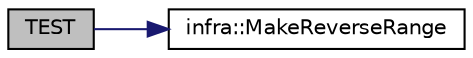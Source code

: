 digraph "TEST"
{
 // INTERACTIVE_SVG=YES
  edge [fontname="Helvetica",fontsize="10",labelfontname="Helvetica",labelfontsize="10"];
  node [fontname="Helvetica",fontsize="10",shape=record];
  rankdir="LR";
  Node31 [label="TEST",height=0.2,width=0.4,color="black", fillcolor="grey75", style="filled", fontcolor="black"];
  Node31 -> Node32 [color="midnightblue",fontsize="10",style="solid",fontname="Helvetica"];
  Node32 [label="infra::MakeReverseRange",height=0.2,width=0.4,color="black", fillcolor="white", style="filled",URL="$d0/de3/namespaceinfra.html#a1ca58e90cbed731af65bfe9eb51cacae"];
}
